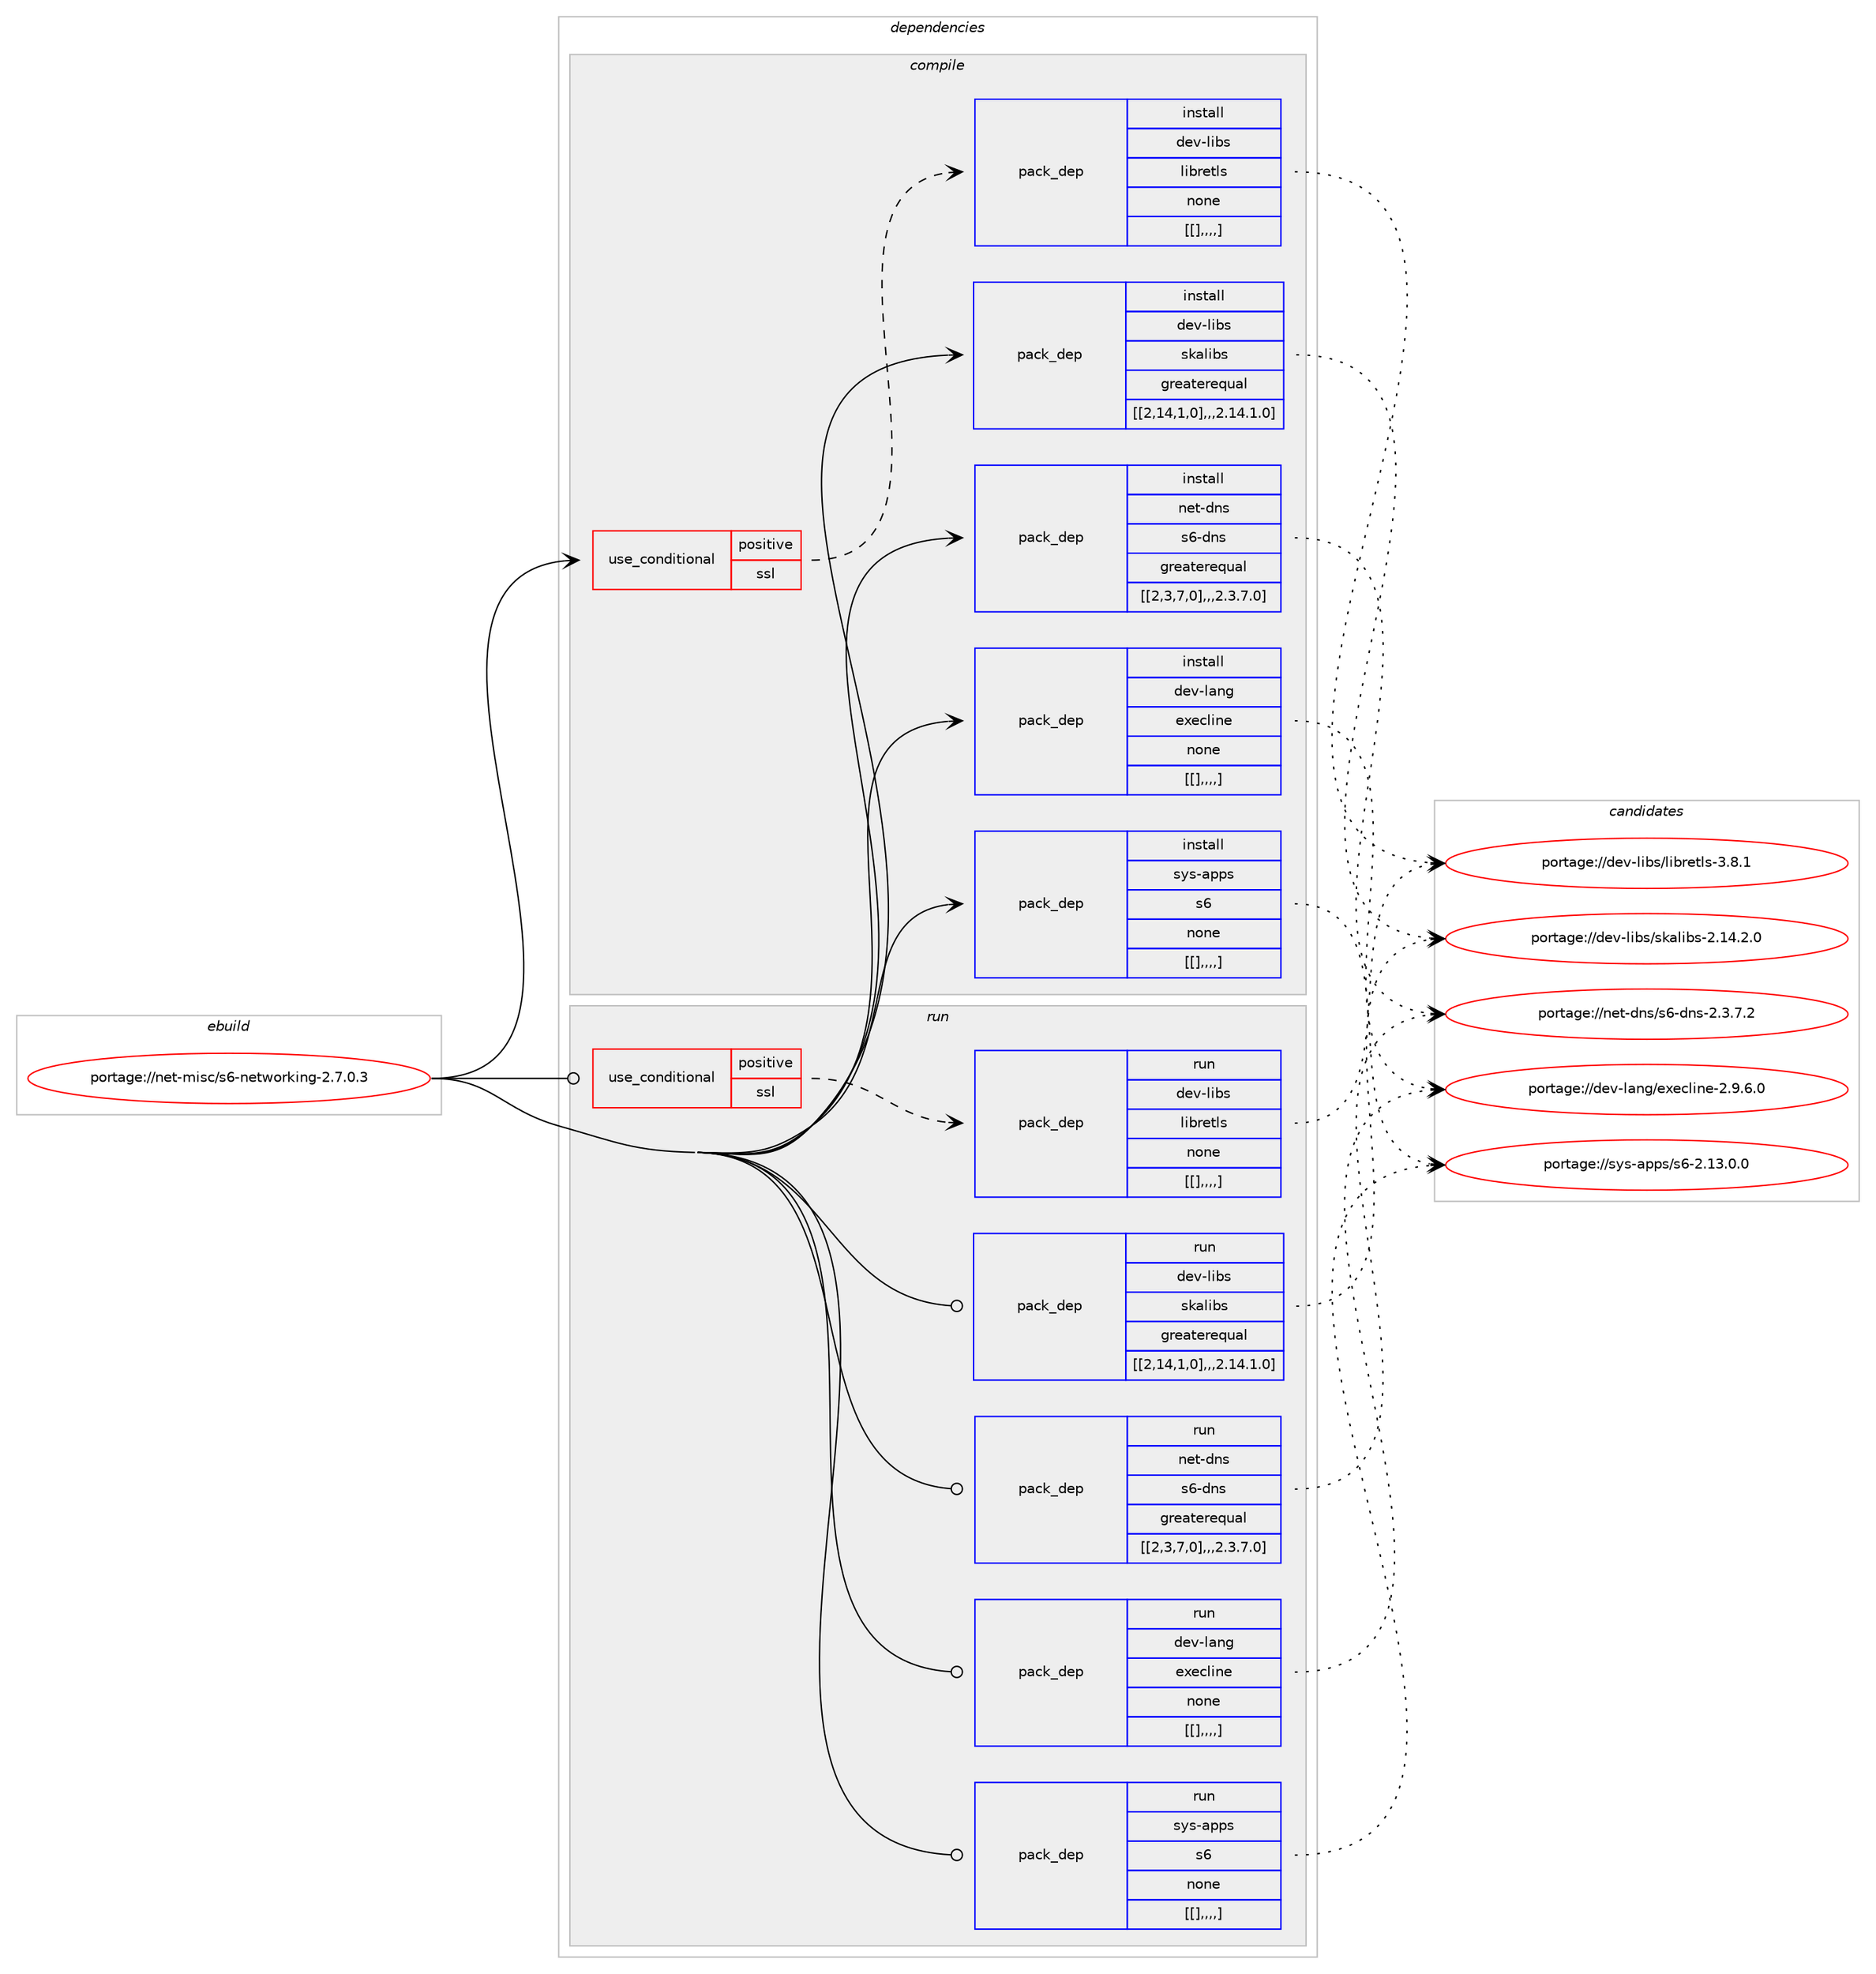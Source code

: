 digraph prolog {

# *************
# Graph options
# *************

newrank=true;
concentrate=true;
compound=true;
graph [rankdir=LR,fontname=Helvetica,fontsize=10,ranksep=1.5];#, ranksep=2.5, nodesep=0.2];
edge  [arrowhead=vee];
node  [fontname=Helvetica,fontsize=10];

# **********
# The ebuild
# **********

subgraph cluster_leftcol {
color=gray;
label=<<i>ebuild</i>>;
id [label="portage://net-misc/s6-networking-2.7.0.3", color=red, width=4, href="../net-misc/s6-networking-2.7.0.3.svg"];
}

# ****************
# The dependencies
# ****************

subgraph cluster_midcol {
color=gray;
label=<<i>dependencies</i>>;
subgraph cluster_compile {
fillcolor="#eeeeee";
style=filled;
label=<<i>compile</i>>;
subgraph cond102913 {
dependency392067 [label=<<TABLE BORDER="0" CELLBORDER="1" CELLSPACING="0" CELLPADDING="4"><TR><TD ROWSPAN="3" CELLPADDING="10">use_conditional</TD></TR><TR><TD>positive</TD></TR><TR><TD>ssl</TD></TR></TABLE>>, shape=none, color=red];
subgraph pack286293 {
dependency392068 [label=<<TABLE BORDER="0" CELLBORDER="1" CELLSPACING="0" CELLPADDING="4" WIDTH="220"><TR><TD ROWSPAN="6" CELLPADDING="30">pack_dep</TD></TR><TR><TD WIDTH="110">install</TD></TR><TR><TD>dev-libs</TD></TR><TR><TD>libretls</TD></TR><TR><TD>none</TD></TR><TR><TD>[[],,,,]</TD></TR></TABLE>>, shape=none, color=blue];
}
dependency392067:e -> dependency392068:w [weight=20,style="dashed",arrowhead="vee"];
}
id:e -> dependency392067:w [weight=20,style="solid",arrowhead="vee"];
subgraph pack286294 {
dependency392069 [label=<<TABLE BORDER="0" CELLBORDER="1" CELLSPACING="0" CELLPADDING="4" WIDTH="220"><TR><TD ROWSPAN="6" CELLPADDING="30">pack_dep</TD></TR><TR><TD WIDTH="110">install</TD></TR><TR><TD>dev-lang</TD></TR><TR><TD>execline</TD></TR><TR><TD>none</TD></TR><TR><TD>[[],,,,]</TD></TR></TABLE>>, shape=none, color=blue];
}
id:e -> dependency392069:w [weight=20,style="solid",arrowhead="vee"];
subgraph pack286295 {
dependency392070 [label=<<TABLE BORDER="0" CELLBORDER="1" CELLSPACING="0" CELLPADDING="4" WIDTH="220"><TR><TD ROWSPAN="6" CELLPADDING="30">pack_dep</TD></TR><TR><TD WIDTH="110">install</TD></TR><TR><TD>dev-libs</TD></TR><TR><TD>skalibs</TD></TR><TR><TD>greaterequal</TD></TR><TR><TD>[[2,14,1,0],,,2.14.1.0]</TD></TR></TABLE>>, shape=none, color=blue];
}
id:e -> dependency392070:w [weight=20,style="solid",arrowhead="vee"];
subgraph pack286296 {
dependency392071 [label=<<TABLE BORDER="0" CELLBORDER="1" CELLSPACING="0" CELLPADDING="4" WIDTH="220"><TR><TD ROWSPAN="6" CELLPADDING="30">pack_dep</TD></TR><TR><TD WIDTH="110">install</TD></TR><TR><TD>net-dns</TD></TR><TR><TD>s6-dns</TD></TR><TR><TD>greaterequal</TD></TR><TR><TD>[[2,3,7,0],,,2.3.7.0]</TD></TR></TABLE>>, shape=none, color=blue];
}
id:e -> dependency392071:w [weight=20,style="solid",arrowhead="vee"];
subgraph pack286297 {
dependency392072 [label=<<TABLE BORDER="0" CELLBORDER="1" CELLSPACING="0" CELLPADDING="4" WIDTH="220"><TR><TD ROWSPAN="6" CELLPADDING="30">pack_dep</TD></TR><TR><TD WIDTH="110">install</TD></TR><TR><TD>sys-apps</TD></TR><TR><TD>s6</TD></TR><TR><TD>none</TD></TR><TR><TD>[[],,,,]</TD></TR></TABLE>>, shape=none, color=blue];
}
id:e -> dependency392072:w [weight=20,style="solid",arrowhead="vee"];
}
subgraph cluster_compileandrun {
fillcolor="#eeeeee";
style=filled;
label=<<i>compile and run</i>>;
}
subgraph cluster_run {
fillcolor="#eeeeee";
style=filled;
label=<<i>run</i>>;
subgraph cond102914 {
dependency392073 [label=<<TABLE BORDER="0" CELLBORDER="1" CELLSPACING="0" CELLPADDING="4"><TR><TD ROWSPAN="3" CELLPADDING="10">use_conditional</TD></TR><TR><TD>positive</TD></TR><TR><TD>ssl</TD></TR></TABLE>>, shape=none, color=red];
subgraph pack286298 {
dependency392074 [label=<<TABLE BORDER="0" CELLBORDER="1" CELLSPACING="0" CELLPADDING="4" WIDTH="220"><TR><TD ROWSPAN="6" CELLPADDING="30">pack_dep</TD></TR><TR><TD WIDTH="110">run</TD></TR><TR><TD>dev-libs</TD></TR><TR><TD>libretls</TD></TR><TR><TD>none</TD></TR><TR><TD>[[],,,,]</TD></TR></TABLE>>, shape=none, color=blue];
}
dependency392073:e -> dependency392074:w [weight=20,style="dashed",arrowhead="vee"];
}
id:e -> dependency392073:w [weight=20,style="solid",arrowhead="odot"];
subgraph pack286299 {
dependency392075 [label=<<TABLE BORDER="0" CELLBORDER="1" CELLSPACING="0" CELLPADDING="4" WIDTH="220"><TR><TD ROWSPAN="6" CELLPADDING="30">pack_dep</TD></TR><TR><TD WIDTH="110">run</TD></TR><TR><TD>dev-lang</TD></TR><TR><TD>execline</TD></TR><TR><TD>none</TD></TR><TR><TD>[[],,,,]</TD></TR></TABLE>>, shape=none, color=blue];
}
id:e -> dependency392075:w [weight=20,style="solid",arrowhead="odot"];
subgraph pack286300 {
dependency392076 [label=<<TABLE BORDER="0" CELLBORDER="1" CELLSPACING="0" CELLPADDING="4" WIDTH="220"><TR><TD ROWSPAN="6" CELLPADDING="30">pack_dep</TD></TR><TR><TD WIDTH="110">run</TD></TR><TR><TD>dev-libs</TD></TR><TR><TD>skalibs</TD></TR><TR><TD>greaterequal</TD></TR><TR><TD>[[2,14,1,0],,,2.14.1.0]</TD></TR></TABLE>>, shape=none, color=blue];
}
id:e -> dependency392076:w [weight=20,style="solid",arrowhead="odot"];
subgraph pack286301 {
dependency392077 [label=<<TABLE BORDER="0" CELLBORDER="1" CELLSPACING="0" CELLPADDING="4" WIDTH="220"><TR><TD ROWSPAN="6" CELLPADDING="30">pack_dep</TD></TR><TR><TD WIDTH="110">run</TD></TR><TR><TD>net-dns</TD></TR><TR><TD>s6-dns</TD></TR><TR><TD>greaterequal</TD></TR><TR><TD>[[2,3,7,0],,,2.3.7.0]</TD></TR></TABLE>>, shape=none, color=blue];
}
id:e -> dependency392077:w [weight=20,style="solid",arrowhead="odot"];
subgraph pack286302 {
dependency392078 [label=<<TABLE BORDER="0" CELLBORDER="1" CELLSPACING="0" CELLPADDING="4" WIDTH="220"><TR><TD ROWSPAN="6" CELLPADDING="30">pack_dep</TD></TR><TR><TD WIDTH="110">run</TD></TR><TR><TD>sys-apps</TD></TR><TR><TD>s6</TD></TR><TR><TD>none</TD></TR><TR><TD>[[],,,,]</TD></TR></TABLE>>, shape=none, color=blue];
}
id:e -> dependency392078:w [weight=20,style="solid",arrowhead="odot"];
}
}

# **************
# The candidates
# **************

subgraph cluster_choices {
rank=same;
color=gray;
label=<<i>candidates</i>>;

subgraph choice286293 {
color=black;
nodesep=1;
choice10010111845108105981154710810598114101116108115455146564649 [label="portage://dev-libs/libretls-3.8.1", color=red, width=4,href="../dev-libs/libretls-3.8.1.svg"];
dependency392068:e -> choice10010111845108105981154710810598114101116108115455146564649:w [style=dotted,weight="100"];
}
subgraph choice286294 {
color=black;
nodesep=1;
choice100101118451089711010347101120101991081051101014550465746544648 [label="portage://dev-lang/execline-2.9.6.0", color=red, width=4,href="../dev-lang/execline-2.9.6.0.svg"];
dependency392069:e -> choice100101118451089711010347101120101991081051101014550465746544648:w [style=dotted,weight="100"];
}
subgraph choice286295 {
color=black;
nodesep=1;
choice1001011184510810598115471151079710810598115455046495246504648 [label="portage://dev-libs/skalibs-2.14.2.0", color=red, width=4,href="../dev-libs/skalibs-2.14.2.0.svg"];
dependency392070:e -> choice1001011184510810598115471151079710810598115455046495246504648:w [style=dotted,weight="100"];
}
subgraph choice286296 {
color=black;
nodesep=1;
choice110101116451001101154711554451001101154550465146554650 [label="portage://net-dns/s6-dns-2.3.7.2", color=red, width=4,href="../net-dns/s6-dns-2.3.7.2.svg"];
dependency392071:e -> choice110101116451001101154711554451001101154550465146554650:w [style=dotted,weight="100"];
}
subgraph choice286297 {
color=black;
nodesep=1;
choice11512111545971121121154711554455046495146484648 [label="portage://sys-apps/s6-2.13.0.0", color=red, width=4,href="../sys-apps/s6-2.13.0.0.svg"];
dependency392072:e -> choice11512111545971121121154711554455046495146484648:w [style=dotted,weight="100"];
}
subgraph choice286298 {
color=black;
nodesep=1;
choice10010111845108105981154710810598114101116108115455146564649 [label="portage://dev-libs/libretls-3.8.1", color=red, width=4,href="../dev-libs/libretls-3.8.1.svg"];
dependency392074:e -> choice10010111845108105981154710810598114101116108115455146564649:w [style=dotted,weight="100"];
}
subgraph choice286299 {
color=black;
nodesep=1;
choice100101118451089711010347101120101991081051101014550465746544648 [label="portage://dev-lang/execline-2.9.6.0", color=red, width=4,href="../dev-lang/execline-2.9.6.0.svg"];
dependency392075:e -> choice100101118451089711010347101120101991081051101014550465746544648:w [style=dotted,weight="100"];
}
subgraph choice286300 {
color=black;
nodesep=1;
choice1001011184510810598115471151079710810598115455046495246504648 [label="portage://dev-libs/skalibs-2.14.2.0", color=red, width=4,href="../dev-libs/skalibs-2.14.2.0.svg"];
dependency392076:e -> choice1001011184510810598115471151079710810598115455046495246504648:w [style=dotted,weight="100"];
}
subgraph choice286301 {
color=black;
nodesep=1;
choice110101116451001101154711554451001101154550465146554650 [label="portage://net-dns/s6-dns-2.3.7.2", color=red, width=4,href="../net-dns/s6-dns-2.3.7.2.svg"];
dependency392077:e -> choice110101116451001101154711554451001101154550465146554650:w [style=dotted,weight="100"];
}
subgraph choice286302 {
color=black;
nodesep=1;
choice11512111545971121121154711554455046495146484648 [label="portage://sys-apps/s6-2.13.0.0", color=red, width=4,href="../sys-apps/s6-2.13.0.0.svg"];
dependency392078:e -> choice11512111545971121121154711554455046495146484648:w [style=dotted,weight="100"];
}
}

}
